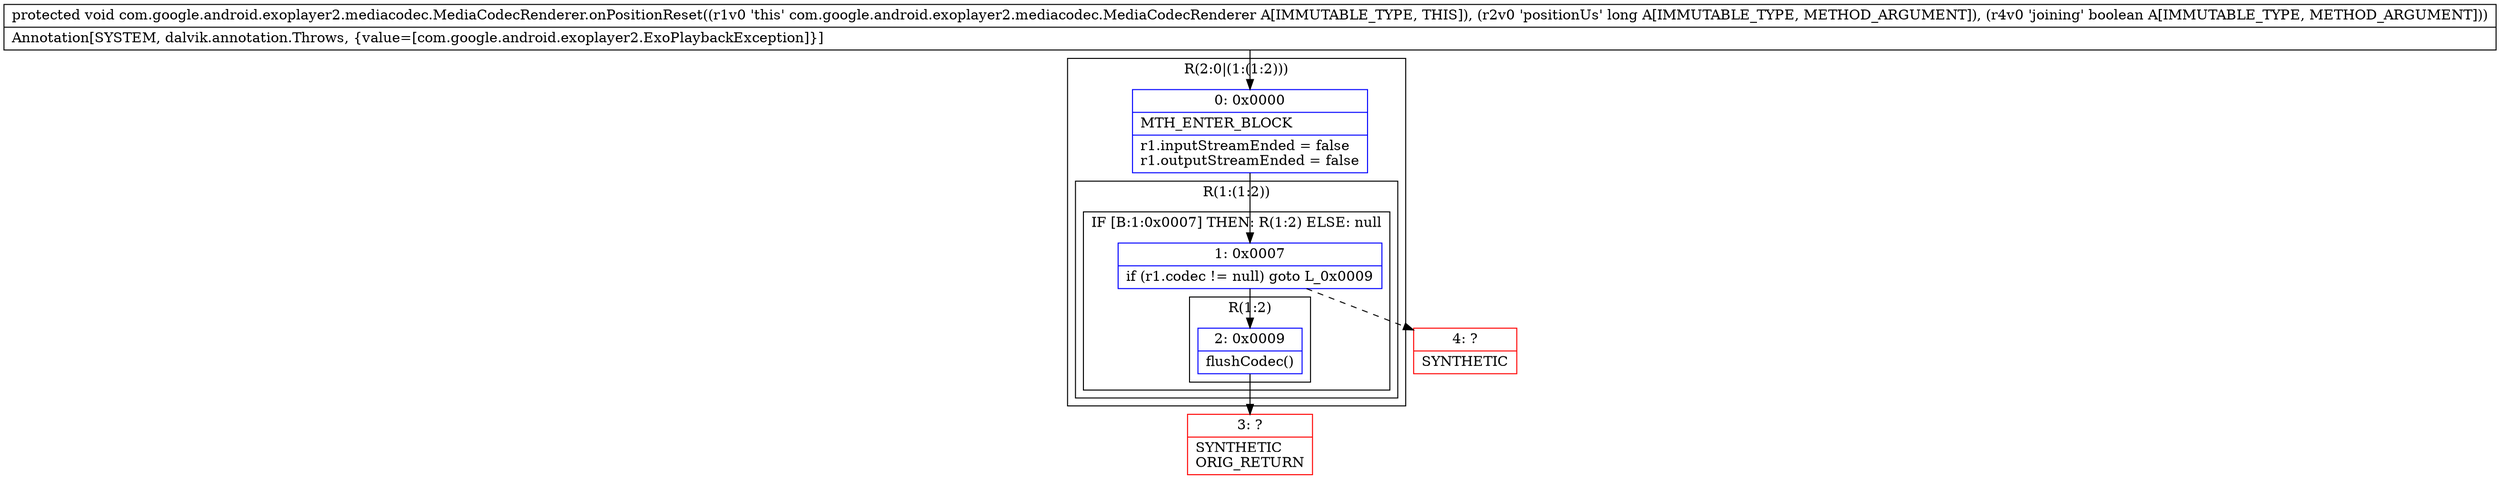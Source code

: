 digraph "CFG forcom.google.android.exoplayer2.mediacodec.MediaCodecRenderer.onPositionReset(JZ)V" {
subgraph cluster_Region_1072394220 {
label = "R(2:0|(1:(1:2)))";
node [shape=record,color=blue];
Node_0 [shape=record,label="{0\:\ 0x0000|MTH_ENTER_BLOCK\l|r1.inputStreamEnded = false\lr1.outputStreamEnded = false\l}"];
subgraph cluster_Region_266404800 {
label = "R(1:(1:2))";
node [shape=record,color=blue];
subgraph cluster_IfRegion_918201297 {
label = "IF [B:1:0x0007] THEN: R(1:2) ELSE: null";
node [shape=record,color=blue];
Node_1 [shape=record,label="{1\:\ 0x0007|if (r1.codec != null) goto L_0x0009\l}"];
subgraph cluster_Region_1738969086 {
label = "R(1:2)";
node [shape=record,color=blue];
Node_2 [shape=record,label="{2\:\ 0x0009|flushCodec()\l}"];
}
}
}
}
Node_3 [shape=record,color=red,label="{3\:\ ?|SYNTHETIC\lORIG_RETURN\l}"];
Node_4 [shape=record,color=red,label="{4\:\ ?|SYNTHETIC\l}"];
MethodNode[shape=record,label="{protected void com.google.android.exoplayer2.mediacodec.MediaCodecRenderer.onPositionReset((r1v0 'this' com.google.android.exoplayer2.mediacodec.MediaCodecRenderer A[IMMUTABLE_TYPE, THIS]), (r2v0 'positionUs' long A[IMMUTABLE_TYPE, METHOD_ARGUMENT]), (r4v0 'joining' boolean A[IMMUTABLE_TYPE, METHOD_ARGUMENT]))  | Annotation[SYSTEM, dalvik.annotation.Throws, \{value=[com.google.android.exoplayer2.ExoPlaybackException]\}]\l}"];
MethodNode -> Node_0;
Node_0 -> Node_1;
Node_1 -> Node_2;
Node_1 -> Node_4[style=dashed];
Node_2 -> Node_3;
}

